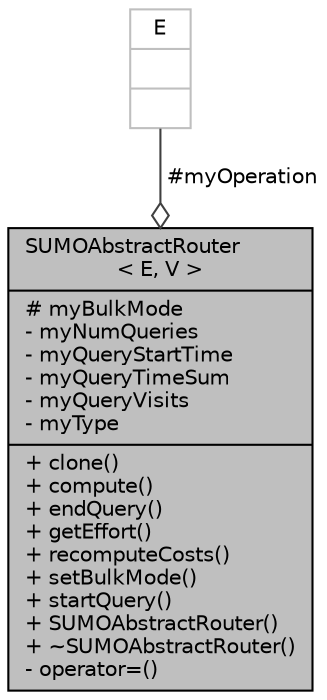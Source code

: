 digraph "SUMOAbstractRouter&lt; E, V &gt;"
{
  edge [fontname="Helvetica",fontsize="10",labelfontname="Helvetica",labelfontsize="10"];
  node [fontname="Helvetica",fontsize="10",shape=record];
  Node5 [label="{SUMOAbstractRouter\l\< E, V \>\n|# myBulkMode\l- myNumQueries\l- myQueryStartTime\l- myQueryTimeSum\l- myQueryVisits\l- myType\l|+ clone()\l+ compute()\l+ endQuery()\l+ getEffort()\l+ recomputeCosts()\l+ setBulkMode()\l+ startQuery()\l+ SUMOAbstractRouter()\l+ ~SUMOAbstractRouter()\l- operator=()\l}",height=0.2,width=0.4,color="black", fillcolor="grey75", style="filled", fontcolor="black"];
  Node6 -> Node5 [color="grey25",fontsize="10",style="solid",label=" #myOperation" ,arrowhead="odiamond",fontname="Helvetica"];
  Node6 [label="{E\n||}",height=0.2,width=0.4,color="grey75", fillcolor="white", style="filled"];
}
